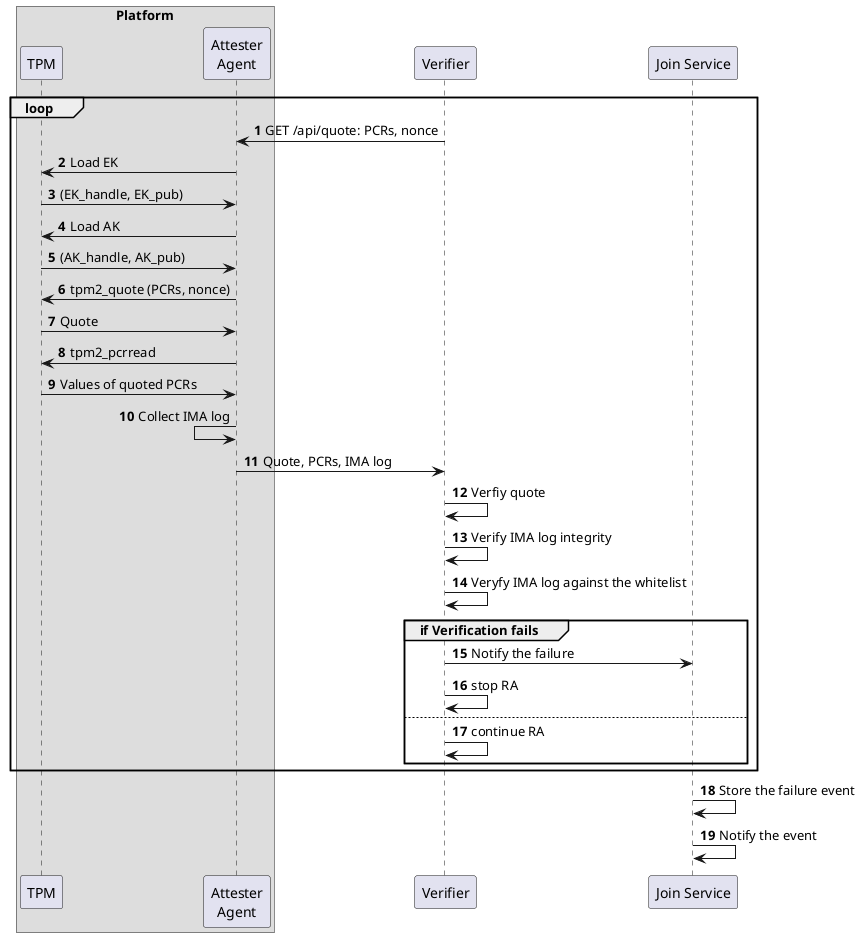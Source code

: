 @startuml remote_attestation
'title
'Remote Attestation protocol
'end title

autonumber

box "Platform"
participant TPM
participant "Attester\nAgent" as attester_agent
endbox
participant "Verifier" as verifier
participant "Join Service" as join_service

loop
verifier->attester_agent: GET /api/quote: PCRs, nonce
attester_agent->TPM: Load EK
TPM->attester_agent: (EK_handle, EK_pub)
attester_agent->TPM: Load AK
TPM->attester_agent: (AK_handle, AK_pub)
attester_agent->TPM: tpm2_quote (PCRs, nonce)
TPM->attester_agent: Quote
attester_agent->TPM: tpm2_pcrread
TPM->attester_agent: Values of quoted PCRs
attester_agent<-attester_agent: Collect IMA log
attester_agent->verifier: Quote, PCRs, IMA log
verifier->verifier: Verfiy quote
verifier->verifier: Verify IMA log integrity
verifier->verifier: Veryfy IMA log against the whitelist
group if Verification fails
  verifier -> join_service: Notify the failure
  verifier -> verifier: stop RA
else
  verifier -> verifier: continue RA
end
end
join_service -> join_service: Store the failure event
join_service -> join_service:  Notify the event
